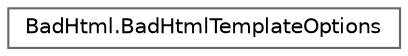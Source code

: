 digraph "Graphical Class Hierarchy"
{
 // LATEX_PDF_SIZE
  bgcolor="transparent";
  edge [fontname=Helvetica,fontsize=10,labelfontname=Helvetica,labelfontsize=10];
  node [fontname=Helvetica,fontsize=10,shape=box,height=0.2,width=0.4];
  rankdir="LR";
  Node0 [id="Node000000",label="BadHtml.BadHtmlTemplateOptions",height=0.2,width=0.4,color="grey40", fillcolor="white", style="filled",URL="$class_bad_html_1_1_bad_html_template_options.html",tooltip=" "];
}
